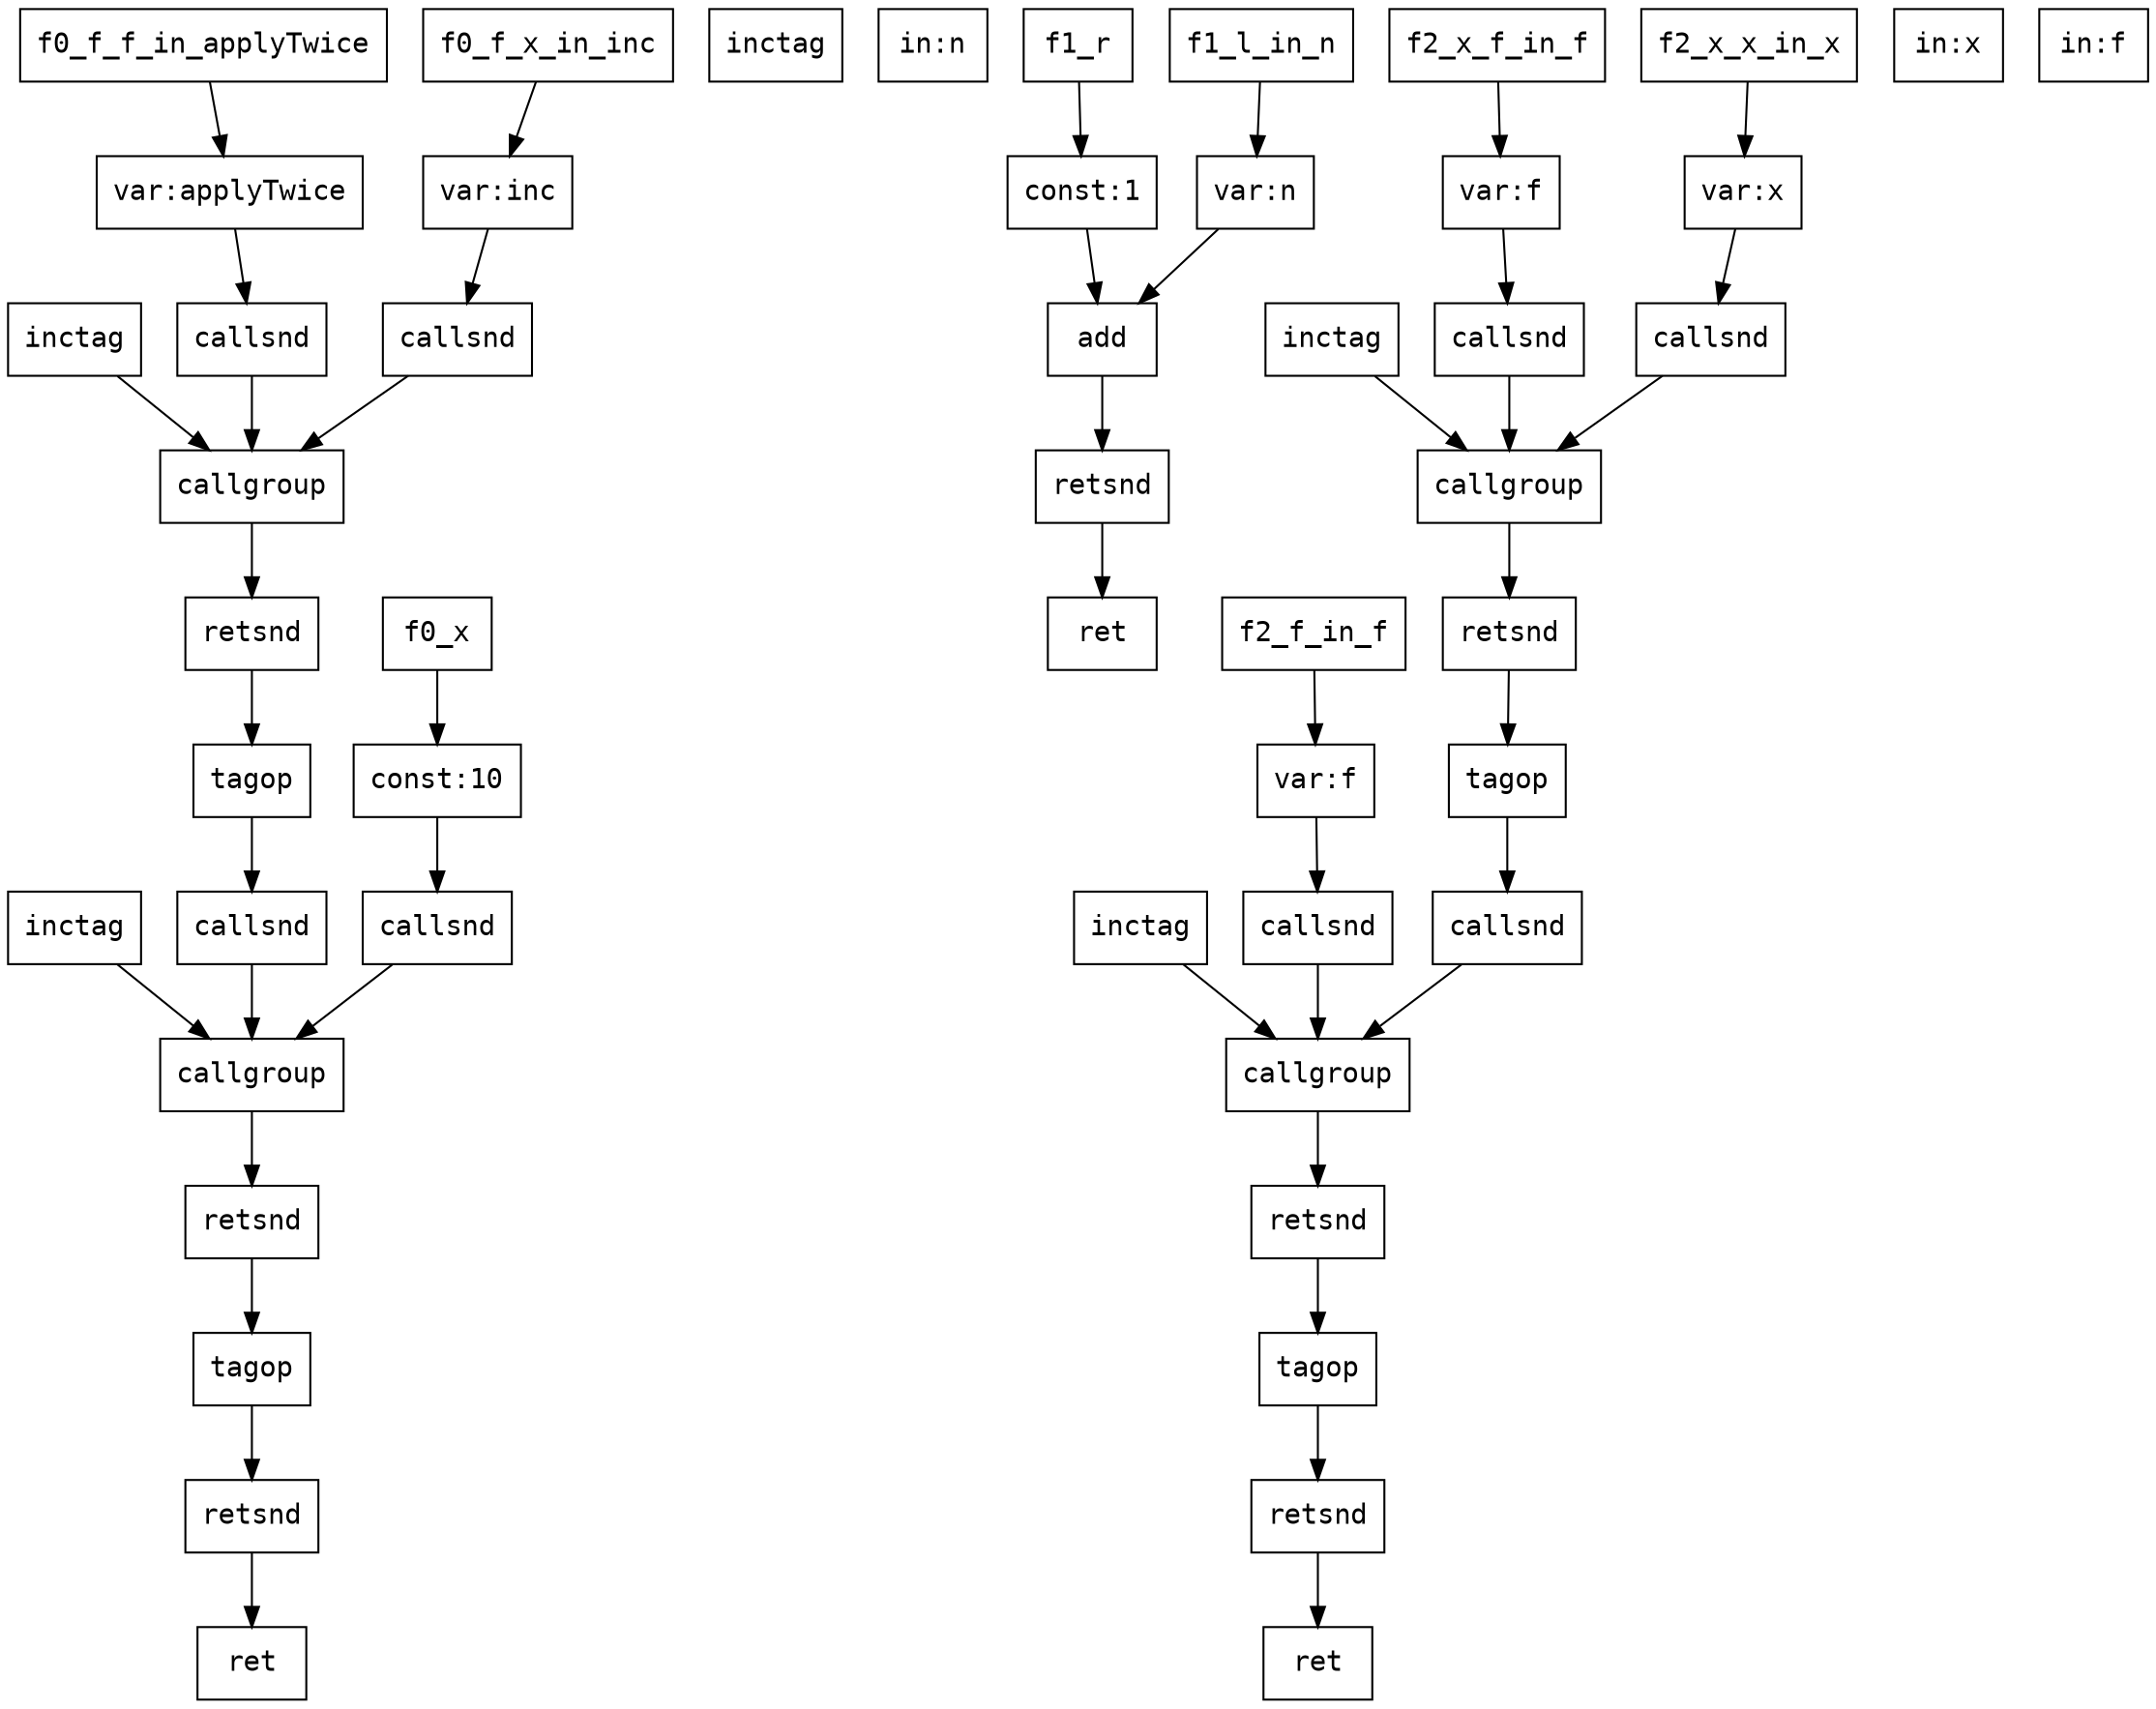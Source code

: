 digraph Dataflow {
  node [shape=record, fontname="Courier"];
  f0_inctag [label="inctag"];
  f0_inctag [label="inctag"];
  f0_f_inctag [label="inctag"];
  f0_f_f_out [label="var:applyTwice"];
  f0_f_f_in_applyTwice -> f0_f_f_out;
  f0_f_x_out [label="var:inc"];
  f0_f_x_in_inc -> f0_f_x_out;
  f0_f_cg [label="callgroup"];
  f0_f_inctag -> f0_f_cg;
  f0_f_cg_snd1 [label="callsnd"];
  f0_f_f_out -> f0_f_cg_snd1;
  f0_f_cg_snd1 -> f0_f_cg;
  f0_f_cg_snd2 [label="callsnd"];
  f0_f_x_out -> f0_f_cg_snd2;
  f0_f_cg_snd2 -> f0_f_cg;
  f0_f_cg_retsnd [label="retsnd"];
  f0_f_cg -> f0_f_cg_retsnd;
  f0_f_out [label="tagop"];
  f0_f_cg_retsnd -> f0_f_out;
  f0_x_out [label="const:10"];
  f0_x -> f0_x_out;
  f0_cg [label="callgroup"];
  f0_inctag -> f0_cg;
  f0_cg_snd1 [label="callsnd"];
  f0_f_out -> f0_cg_snd1;
  f0_cg_snd1 -> f0_cg;
  f0_cg_snd2 [label="callsnd"];
  f0_x_out -> f0_cg_snd2;
  f0_cg_snd2 -> f0_cg;
  f0_cg_retsnd [label="retsnd"];
  f0_cg -> f0_cg_retsnd;
  f0_out [label="tagop"];
  f0_cg_retsnd -> f0_out;
  f0_retsnd [label="retsnd"];
  f0_out -> f0_retsnd;
  f0_ret [label="ret"];
  f0_retsnd -> f0_ret;
  f1_inctag [label="inctag"];
  f1_in_n [label="in:n"];
  f1_l_out [label="var:n"];
  f1_l_in_n -> f1_l_out;
  f1_r_out [label="const:1"];
  f1_r -> f1_r_out;
  f1_out [label="add"];
  f1_l_out -> f1_out;
  f1_r_out -> f1_out;
  f1_retsnd [label="retsnd"];
  f1_out -> f1_retsnd;
  f1_ret [label="ret"];
  f1_retsnd -> f1_ret;
  f2_inctag [label="inctag"];
  f2_in_x [label="in:x"];
  f2_in_f [label="in:f"];
  f2_inctag [label="inctag"];
  f2_f_out [label="var:f"];
  f2_f_in_f -> f2_f_out;
  f2_x_inctag [label="inctag"];
  f2_x_f_out [label="var:f"];
  f2_x_f_in_f -> f2_x_f_out;
  f2_x_x_out [label="var:x"];
  f2_x_x_in_x -> f2_x_x_out;
  f2_x_cg [label="callgroup"];
  f2_x_inctag -> f2_x_cg;
  f2_x_cg_snd1 [label="callsnd"];
  f2_x_f_out -> f2_x_cg_snd1;
  f2_x_cg_snd1 -> f2_x_cg;
  f2_x_cg_snd2 [label="callsnd"];
  f2_x_x_out -> f2_x_cg_snd2;
  f2_x_cg_snd2 -> f2_x_cg;
  f2_x_cg_retsnd [label="retsnd"];
  f2_x_cg -> f2_x_cg_retsnd;
  f2_x_out [label="tagop"];
  f2_x_cg_retsnd -> f2_x_out;
  f2_cg [label="callgroup"];
  f2_inctag -> f2_cg;
  f2_cg_snd1 [label="callsnd"];
  f2_f_out -> f2_cg_snd1;
  f2_cg_snd1 -> f2_cg;
  f2_cg_snd2 [label="callsnd"];
  f2_x_out -> f2_cg_snd2;
  f2_cg_snd2 -> f2_cg;
  f2_cg_retsnd [label="retsnd"];
  f2_cg -> f2_cg_retsnd;
  f2_out [label="tagop"];
  f2_cg_retsnd -> f2_out;
  f2_retsnd [label="retsnd"];
  f2_out -> f2_retsnd;
  f2_ret [label="ret"];
  f2_retsnd -> f2_ret;
}
